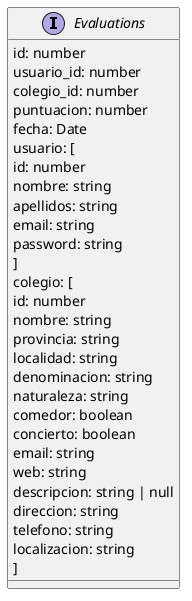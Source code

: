 @startuml

interface Evaluations {
    id: number
    usuario_id: number
    colegio_id: number
    puntuacion: number
    fecha: Date
    usuario: [
        id: number
        nombre: string
        apellidos: string
        email: string
        password: string
    ]
    colegio: [
        id: number
        nombre: string
        provincia: string
        localidad: string
        denominacion: string
        naturaleza: string
        comedor: boolean
        concierto: boolean
        email: string
        web: string
        descripcion: string | null
        direccion: string
        telefono: string
        localizacion: string
    ]
}

@enduml
